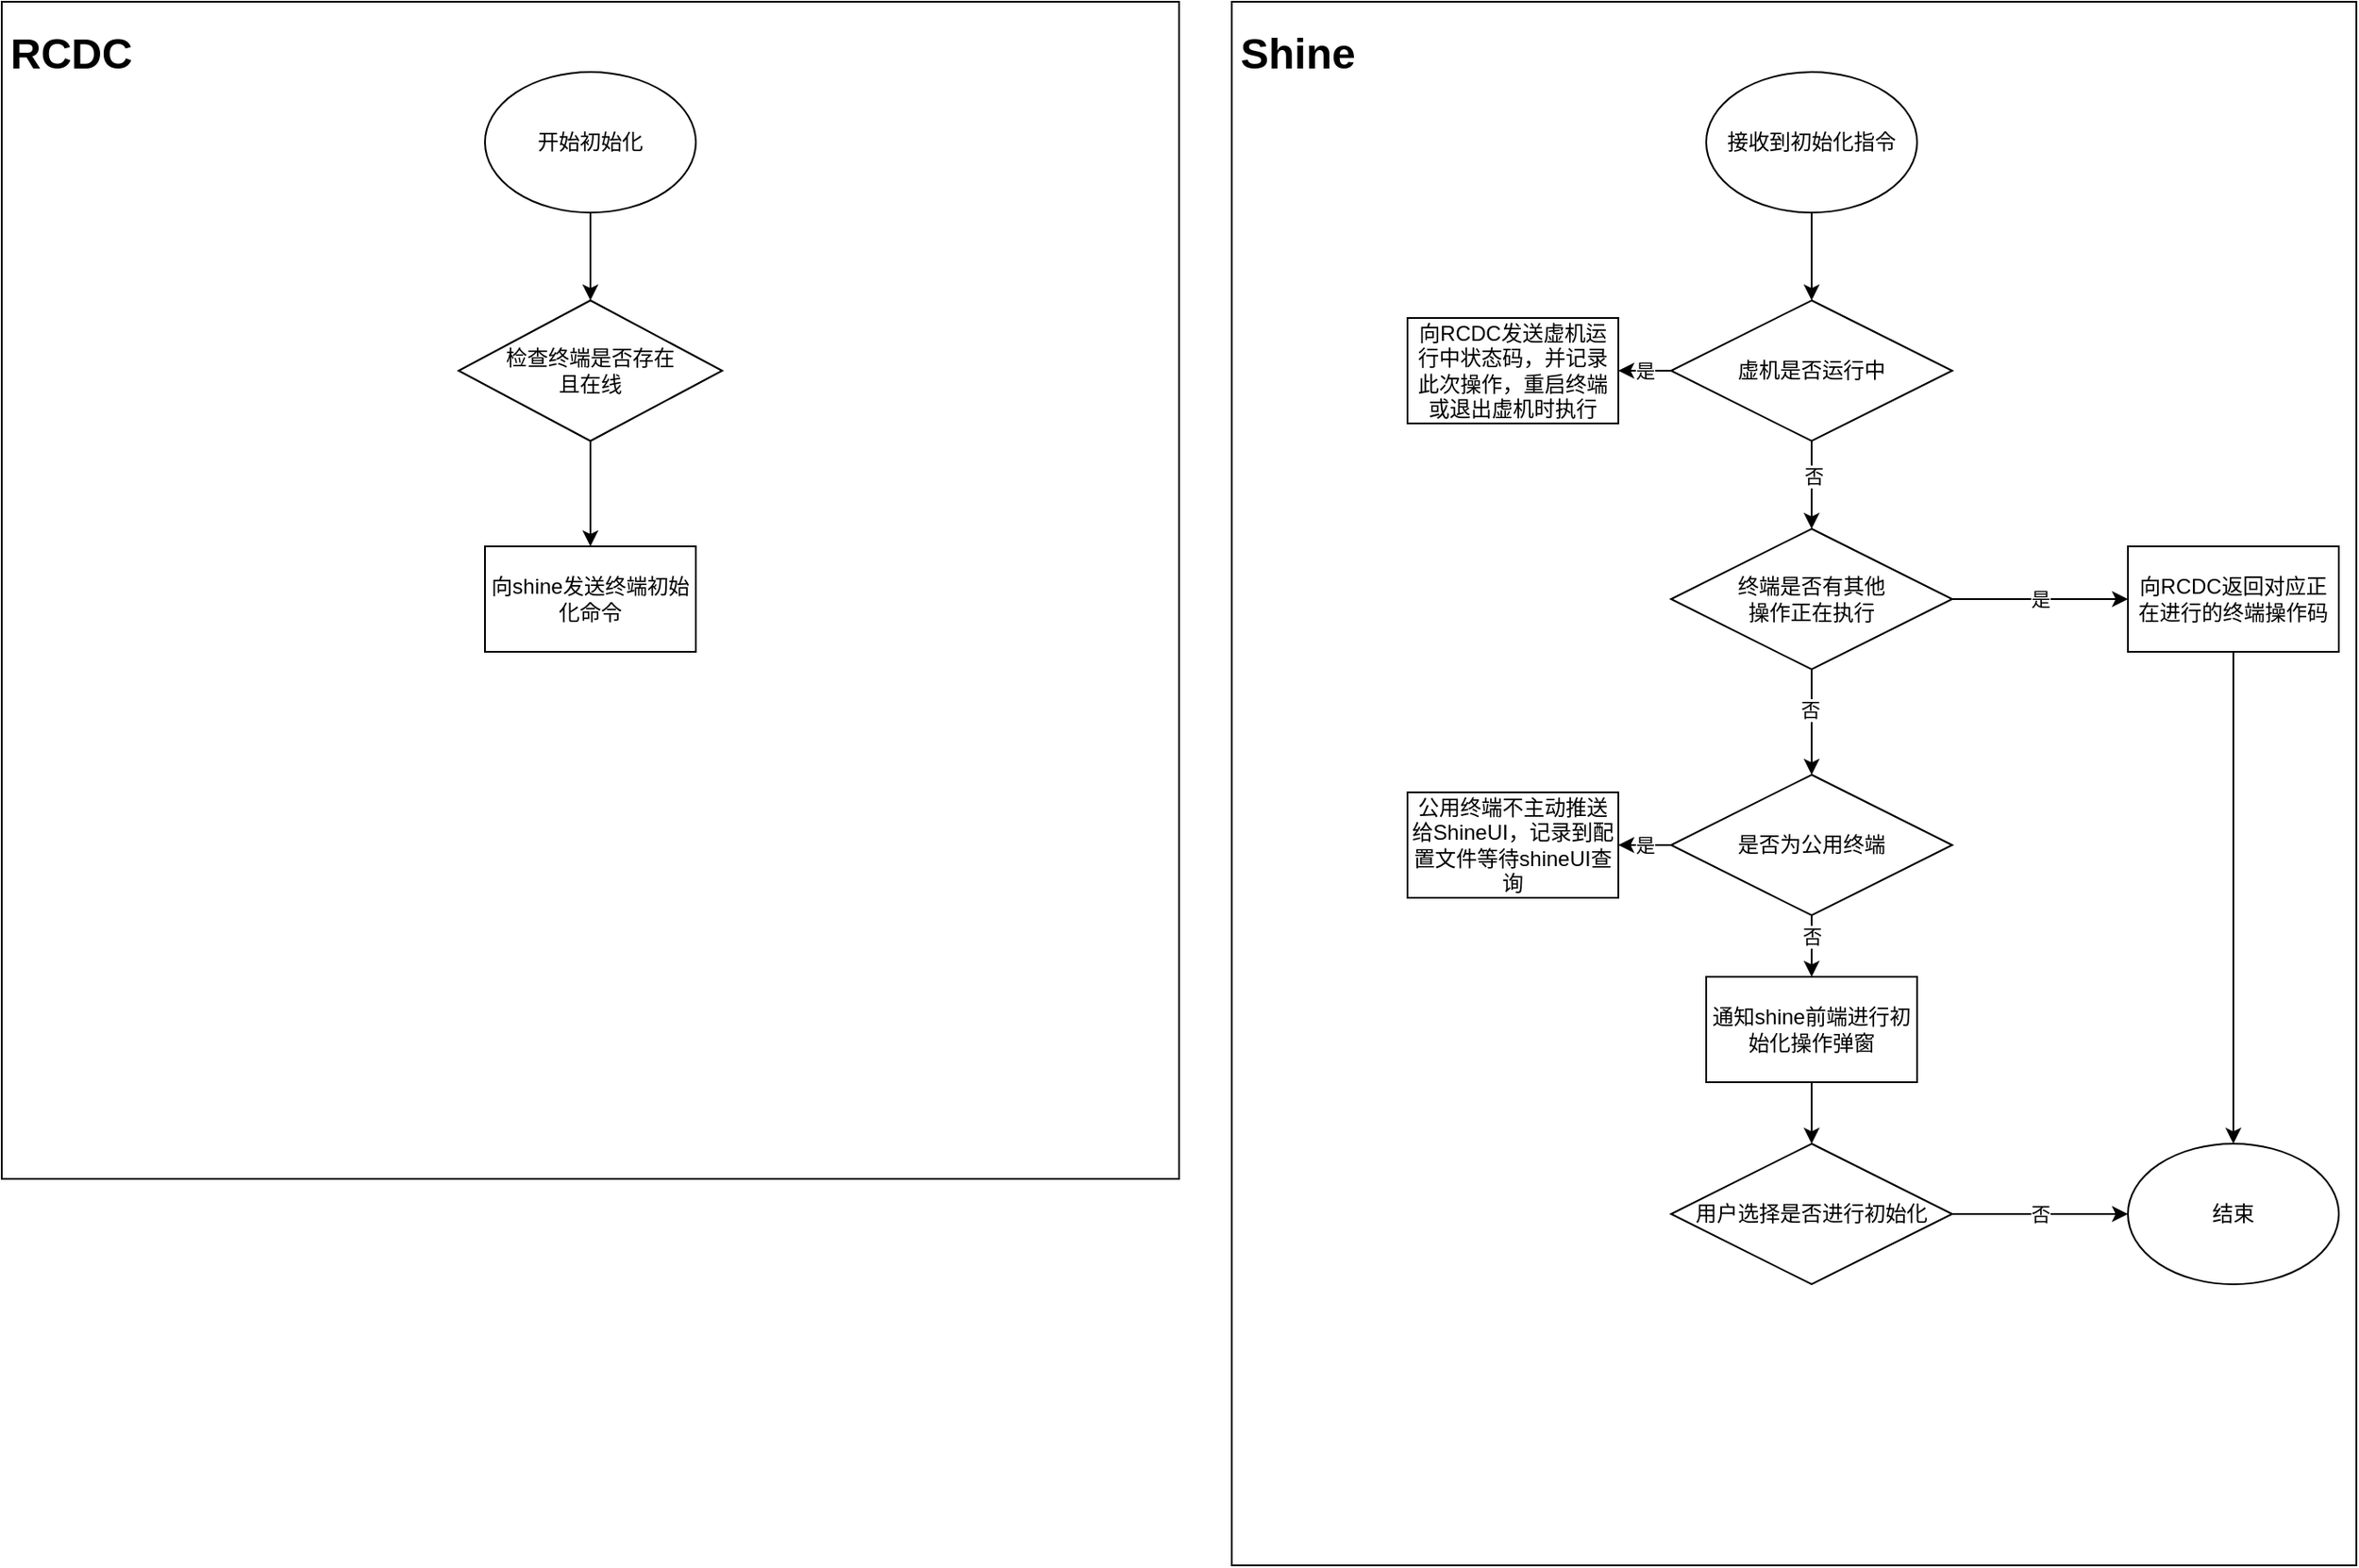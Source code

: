<mxfile version="13.4.9" type="github">
  <diagram id="C5RBs43oDa-KdzZeNtuy" name="Page-1">
    <mxGraphModel dx="1483" dy="2013" grid="1" gridSize="10" guides="1" tooltips="1" connect="1" arrows="1" fold="1" page="1" pageScale="1" pageWidth="827" pageHeight="1169" math="0" shadow="0">
      <root>
        <mxCell id="WIyWlLk6GJQsqaUBKTNV-0" />
        <mxCell id="WIyWlLk6GJQsqaUBKTNV-1" parent="WIyWlLk6GJQsqaUBKTNV-0" />
        <mxCell id="mnBdbgV8jX7nQdFRX_Ui-14" value="" style="whiteSpace=wrap;html=1;fillColor=#FFFFFF;" vertex="1" parent="WIyWlLk6GJQsqaUBKTNV-1">
          <mxGeometry x="90" y="-30" width="670" height="670" as="geometry" />
        </mxCell>
        <mxCell id="mnBdbgV8jX7nQdFRX_Ui-10" value="" style="edgeStyle=orthogonalEdgeStyle;rounded=0;orthogonalLoop=1;jettySize=auto;html=1;" edge="1" parent="WIyWlLk6GJQsqaUBKTNV-1" source="mnBdbgV8jX7nQdFRX_Ui-6" target="mnBdbgV8jX7nQdFRX_Ui-9">
          <mxGeometry relative="1" as="geometry" />
        </mxCell>
        <mxCell id="mnBdbgV8jX7nQdFRX_Ui-6" value="开始初始化" style="ellipse;whiteSpace=wrap;html=1;" vertex="1" parent="WIyWlLk6GJQsqaUBKTNV-1">
          <mxGeometry x="365" y="10" width="120" height="80" as="geometry" />
        </mxCell>
        <mxCell id="mnBdbgV8jX7nQdFRX_Ui-12" value="" style="edgeStyle=orthogonalEdgeStyle;rounded=0;orthogonalLoop=1;jettySize=auto;html=1;" edge="1" parent="WIyWlLk6GJQsqaUBKTNV-1" source="mnBdbgV8jX7nQdFRX_Ui-9" target="mnBdbgV8jX7nQdFRX_Ui-11">
          <mxGeometry relative="1" as="geometry" />
        </mxCell>
        <mxCell id="mnBdbgV8jX7nQdFRX_Ui-9" value="检查终端是否存在&lt;br&gt;且在线" style="rhombus;whiteSpace=wrap;html=1;" vertex="1" parent="WIyWlLk6GJQsqaUBKTNV-1">
          <mxGeometry x="350" y="140" width="150" height="80" as="geometry" />
        </mxCell>
        <mxCell id="mnBdbgV8jX7nQdFRX_Ui-11" value="向shine发送终端初始化命令" style="whiteSpace=wrap;html=1;" vertex="1" parent="WIyWlLk6GJQsqaUBKTNV-1">
          <mxGeometry x="365" y="280" width="120" height="60" as="geometry" />
        </mxCell>
        <mxCell id="mnBdbgV8jX7nQdFRX_Ui-15" value="&lt;h1&gt;RCDC&lt;/h1&gt;" style="text;html=1;strokeColor=none;fillColor=none;spacing=5;spacingTop=-20;whiteSpace=wrap;overflow=hidden;rounded=0;" vertex="1" parent="WIyWlLk6GJQsqaUBKTNV-1">
          <mxGeometry x="90" y="-20" width="100" height="40" as="geometry" />
        </mxCell>
        <mxCell id="mnBdbgV8jX7nQdFRX_Ui-16" value="" style="whiteSpace=wrap;html=1;fillColor=#FFFFFF;" vertex="1" parent="WIyWlLk6GJQsqaUBKTNV-1">
          <mxGeometry x="790" y="-30" width="640" height="890" as="geometry" />
        </mxCell>
        <mxCell id="mnBdbgV8jX7nQdFRX_Ui-17" value="&lt;h1&gt;Shine&lt;/h1&gt;" style="text;html=1;strokeColor=none;fillColor=none;spacing=5;spacingTop=-20;whiteSpace=wrap;overflow=hidden;rounded=0;" vertex="1" parent="WIyWlLk6GJQsqaUBKTNV-1">
          <mxGeometry x="790" y="-20" width="100" height="40" as="geometry" />
        </mxCell>
        <mxCell id="mnBdbgV8jX7nQdFRX_Ui-20" value="" style="edgeStyle=orthogonalEdgeStyle;rounded=0;orthogonalLoop=1;jettySize=auto;html=1;" edge="1" parent="WIyWlLk6GJQsqaUBKTNV-1" source="mnBdbgV8jX7nQdFRX_Ui-18" target="mnBdbgV8jX7nQdFRX_Ui-19">
          <mxGeometry relative="1" as="geometry" />
        </mxCell>
        <mxCell id="mnBdbgV8jX7nQdFRX_Ui-18" value="接收到初始化指令" style="ellipse;whiteSpace=wrap;html=1;fillColor=#FFFFFF;" vertex="1" parent="WIyWlLk6GJQsqaUBKTNV-1">
          <mxGeometry x="1060" y="10" width="120" height="80" as="geometry" />
        </mxCell>
        <mxCell id="mnBdbgV8jX7nQdFRX_Ui-24" value="" style="edgeStyle=orthogonalEdgeStyle;rounded=0;orthogonalLoop=1;jettySize=auto;html=1;" edge="1" parent="WIyWlLk6GJQsqaUBKTNV-1" source="mnBdbgV8jX7nQdFRX_Ui-19" target="mnBdbgV8jX7nQdFRX_Ui-23">
          <mxGeometry relative="1" as="geometry" />
        </mxCell>
        <mxCell id="mnBdbgV8jX7nQdFRX_Ui-28" value="否" style="edgeLabel;html=1;align=center;verticalAlign=middle;resizable=0;points=[];" vertex="1" connectable="0" parent="mnBdbgV8jX7nQdFRX_Ui-24">
          <mxGeometry x="-0.211" y="1" relative="1" as="geometry">
            <mxPoint as="offset" />
          </mxGeometry>
        </mxCell>
        <mxCell id="mnBdbgV8jX7nQdFRX_Ui-36" value="是" style="edgeStyle=orthogonalEdgeStyle;rounded=0;orthogonalLoop=1;jettySize=auto;html=1;" edge="1" parent="WIyWlLk6GJQsqaUBKTNV-1" source="mnBdbgV8jX7nQdFRX_Ui-19" target="mnBdbgV8jX7nQdFRX_Ui-35">
          <mxGeometry relative="1" as="geometry" />
        </mxCell>
        <mxCell id="mnBdbgV8jX7nQdFRX_Ui-19" value="虚机是否运行中" style="rhombus;whiteSpace=wrap;html=1;fillColor=#FFFFFF;" vertex="1" parent="WIyWlLk6GJQsqaUBKTNV-1">
          <mxGeometry x="1040" y="140" width="160" height="80" as="geometry" />
        </mxCell>
        <mxCell id="mnBdbgV8jX7nQdFRX_Ui-27" value="" style="edgeStyle=orthogonalEdgeStyle;rounded=0;orthogonalLoop=1;jettySize=auto;html=1;" edge="1" parent="WIyWlLk6GJQsqaUBKTNV-1" source="mnBdbgV8jX7nQdFRX_Ui-23" target="mnBdbgV8jX7nQdFRX_Ui-25">
          <mxGeometry relative="1" as="geometry" />
        </mxCell>
        <mxCell id="mnBdbgV8jX7nQdFRX_Ui-29" value="否" style="edgeLabel;html=1;align=center;verticalAlign=middle;resizable=0;points=[];" vertex="1" connectable="0" parent="mnBdbgV8jX7nQdFRX_Ui-27">
          <mxGeometry x="-0.249" y="-1" relative="1" as="geometry">
            <mxPoint as="offset" />
          </mxGeometry>
        </mxCell>
        <mxCell id="mnBdbgV8jX7nQdFRX_Ui-38" value="是" style="edgeStyle=orthogonalEdgeStyle;rounded=0;orthogonalLoop=1;jettySize=auto;html=1;" edge="1" parent="WIyWlLk6GJQsqaUBKTNV-1" source="mnBdbgV8jX7nQdFRX_Ui-23" target="mnBdbgV8jX7nQdFRX_Ui-37">
          <mxGeometry relative="1" as="geometry" />
        </mxCell>
        <mxCell id="mnBdbgV8jX7nQdFRX_Ui-23" value="终端是否有其他&lt;br&gt;操作正在执行" style="rhombus;whiteSpace=wrap;html=1;fillColor=#FFFFFF;" vertex="1" parent="WIyWlLk6GJQsqaUBKTNV-1">
          <mxGeometry x="1040" y="270" width="160" height="80" as="geometry" />
        </mxCell>
        <mxCell id="mnBdbgV8jX7nQdFRX_Ui-31" value="" style="edgeStyle=orthogonalEdgeStyle;rounded=0;orthogonalLoop=1;jettySize=auto;html=1;" edge="1" parent="WIyWlLk6GJQsqaUBKTNV-1" source="mnBdbgV8jX7nQdFRX_Ui-25" target="mnBdbgV8jX7nQdFRX_Ui-30">
          <mxGeometry relative="1" as="geometry" />
        </mxCell>
        <mxCell id="mnBdbgV8jX7nQdFRX_Ui-32" value="否" style="edgeLabel;html=1;align=center;verticalAlign=middle;resizable=0;points=[];" vertex="1" connectable="0" parent="mnBdbgV8jX7nQdFRX_Ui-31">
          <mxGeometry x="-0.471" relative="1" as="geometry">
            <mxPoint as="offset" />
          </mxGeometry>
        </mxCell>
        <mxCell id="mnBdbgV8jX7nQdFRX_Ui-40" value="是" style="edgeStyle=orthogonalEdgeStyle;rounded=0;orthogonalLoop=1;jettySize=auto;html=1;" edge="1" parent="WIyWlLk6GJQsqaUBKTNV-1" source="mnBdbgV8jX7nQdFRX_Ui-25" target="mnBdbgV8jX7nQdFRX_Ui-39">
          <mxGeometry relative="1" as="geometry" />
        </mxCell>
        <mxCell id="mnBdbgV8jX7nQdFRX_Ui-25" value="是否为公用终端" style="rhombus;whiteSpace=wrap;html=1;fillColor=#FFFFFF;" vertex="1" parent="WIyWlLk6GJQsqaUBKTNV-1">
          <mxGeometry x="1040" y="410" width="160" height="80" as="geometry" />
        </mxCell>
        <mxCell id="mnBdbgV8jX7nQdFRX_Ui-44" value="" style="edgeStyle=orthogonalEdgeStyle;rounded=0;orthogonalLoop=1;jettySize=auto;html=1;" edge="1" parent="WIyWlLk6GJQsqaUBKTNV-1" source="mnBdbgV8jX7nQdFRX_Ui-30" target="mnBdbgV8jX7nQdFRX_Ui-43">
          <mxGeometry relative="1" as="geometry" />
        </mxCell>
        <mxCell id="mnBdbgV8jX7nQdFRX_Ui-30" value="通知shine前端进行初始化操作弹窗" style="whiteSpace=wrap;html=1;fillColor=#FFFFFF;" vertex="1" parent="WIyWlLk6GJQsqaUBKTNV-1">
          <mxGeometry x="1060" y="525" width="120" height="60" as="geometry" />
        </mxCell>
        <mxCell id="mnBdbgV8jX7nQdFRX_Ui-35" value="向RCDC发送虚机运行中状态码，并记录此次操作，重启终端或退出虚机时执行" style="whiteSpace=wrap;html=1;fillColor=#FFFFFF;" vertex="1" parent="WIyWlLk6GJQsqaUBKTNV-1">
          <mxGeometry x="890" y="150" width="120" height="60" as="geometry" />
        </mxCell>
        <mxCell id="mnBdbgV8jX7nQdFRX_Ui-48" style="edgeStyle=orthogonalEdgeStyle;rounded=0;orthogonalLoop=1;jettySize=auto;html=1;exitX=0.5;exitY=1;exitDx=0;exitDy=0;" edge="1" parent="WIyWlLk6GJQsqaUBKTNV-1" source="mnBdbgV8jX7nQdFRX_Ui-37" target="mnBdbgV8jX7nQdFRX_Ui-45">
          <mxGeometry relative="1" as="geometry" />
        </mxCell>
        <mxCell id="mnBdbgV8jX7nQdFRX_Ui-37" value="向RCDC返回对应正在进行的终端操作码" style="whiteSpace=wrap;html=1;fillColor=#FFFFFF;" vertex="1" parent="WIyWlLk6GJQsqaUBKTNV-1">
          <mxGeometry x="1300" y="280" width="120" height="60" as="geometry" />
        </mxCell>
        <mxCell id="mnBdbgV8jX7nQdFRX_Ui-39" value="公用终端不主动推送给ShineUI，记录到配置文件等待shineUI查询" style="whiteSpace=wrap;html=1;fillColor=#FFFFFF;" vertex="1" parent="WIyWlLk6GJQsqaUBKTNV-1">
          <mxGeometry x="890" y="420" width="120" height="60" as="geometry" />
        </mxCell>
        <mxCell id="mnBdbgV8jX7nQdFRX_Ui-46" value="否" style="edgeStyle=orthogonalEdgeStyle;rounded=0;orthogonalLoop=1;jettySize=auto;html=1;" edge="1" parent="WIyWlLk6GJQsqaUBKTNV-1" source="mnBdbgV8jX7nQdFRX_Ui-43" target="mnBdbgV8jX7nQdFRX_Ui-45">
          <mxGeometry relative="1" as="geometry" />
        </mxCell>
        <mxCell id="mnBdbgV8jX7nQdFRX_Ui-43" value="用户选择是否进行初始化" style="rhombus;whiteSpace=wrap;html=1;fillColor=#FFFFFF;" vertex="1" parent="WIyWlLk6GJQsqaUBKTNV-1">
          <mxGeometry x="1040" y="620" width="160" height="80" as="geometry" />
        </mxCell>
        <mxCell id="mnBdbgV8jX7nQdFRX_Ui-45" value="结束" style="ellipse;whiteSpace=wrap;html=1;fillColor=#FFFFFF;" vertex="1" parent="WIyWlLk6GJQsqaUBKTNV-1">
          <mxGeometry x="1300" y="620" width="120" height="80" as="geometry" />
        </mxCell>
      </root>
    </mxGraphModel>
  </diagram>
</mxfile>
